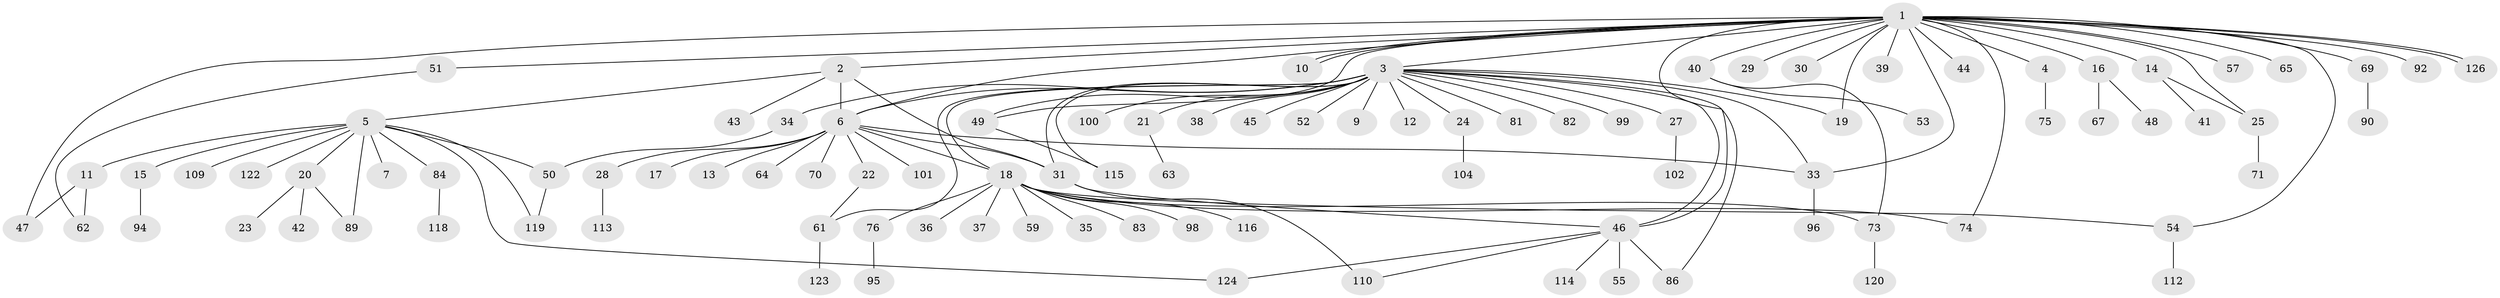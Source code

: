 // Generated by graph-tools (version 1.1) at 2025/51/02/27/25 19:51:58]
// undirected, 98 vertices, 124 edges
graph export_dot {
graph [start="1"]
  node [color=gray90,style=filled];
  1 [super="+125"];
  2;
  3 [super="+8"];
  4;
  5 [super="+87"];
  6 [super="+121"];
  7;
  9;
  10 [super="+77"];
  11;
  12;
  13;
  14 [super="+80"];
  15 [super="+106"];
  16 [super="+26"];
  17;
  18 [super="+32"];
  19;
  20 [super="+93"];
  21;
  22;
  23;
  24;
  25 [super="+66"];
  27 [super="+68"];
  28 [super="+78"];
  29;
  30 [super="+108"];
  31 [super="+88"];
  33 [super="+56"];
  34;
  35;
  36;
  37;
  38;
  39;
  40;
  41 [super="+79"];
  42;
  43 [super="+72"];
  44 [super="+85"];
  45;
  46 [super="+60"];
  47;
  48;
  49 [super="+105"];
  50 [super="+58"];
  51;
  52;
  53;
  54 [super="+103"];
  55;
  57 [super="+111"];
  59;
  61 [super="+91"];
  62 [super="+107"];
  63;
  64;
  65;
  67;
  69;
  70;
  71;
  73 [super="+117"];
  74;
  75;
  76;
  81;
  82;
  83;
  84;
  86;
  89;
  90;
  92;
  94;
  95 [super="+97"];
  96;
  98;
  99;
  100;
  101;
  102;
  104;
  109;
  110;
  112;
  113;
  114;
  115;
  116;
  118;
  119;
  120;
  122;
  123;
  124;
  126;
  1 -- 2;
  1 -- 3;
  1 -- 4;
  1 -- 6;
  1 -- 10;
  1 -- 10;
  1 -- 14;
  1 -- 16;
  1 -- 19;
  1 -- 25;
  1 -- 29;
  1 -- 30;
  1 -- 33;
  1 -- 39;
  1 -- 40;
  1 -- 44;
  1 -- 46;
  1 -- 47;
  1 -- 51;
  1 -- 54;
  1 -- 57;
  1 -- 65;
  1 -- 69;
  1 -- 74;
  1 -- 92;
  1 -- 126;
  1 -- 126;
  1 -- 49;
  2 -- 5;
  2 -- 6;
  2 -- 43;
  2 -- 31;
  3 -- 6;
  3 -- 18;
  3 -- 19;
  3 -- 21;
  3 -- 24;
  3 -- 27;
  3 -- 34;
  3 -- 38;
  3 -- 52;
  3 -- 61;
  3 -- 81;
  3 -- 86;
  3 -- 100;
  3 -- 33;
  3 -- 99;
  3 -- 9;
  3 -- 12;
  3 -- 45;
  3 -- 46;
  3 -- 49;
  3 -- 82;
  3 -- 115;
  3 -- 31;
  4 -- 75;
  5 -- 7;
  5 -- 11;
  5 -- 15;
  5 -- 20;
  5 -- 50;
  5 -- 84;
  5 -- 89;
  5 -- 109;
  5 -- 119;
  5 -- 122;
  5 -- 124;
  6 -- 13;
  6 -- 17;
  6 -- 18 [weight=2];
  6 -- 22;
  6 -- 28;
  6 -- 31;
  6 -- 33;
  6 -- 64;
  6 -- 70;
  6 -- 101;
  11 -- 47;
  11 -- 62;
  14 -- 41;
  14 -- 25;
  15 -- 94;
  16 -- 67;
  16 -- 48;
  18 -- 35;
  18 -- 36;
  18 -- 37;
  18 -- 59;
  18 -- 73;
  18 -- 74;
  18 -- 83;
  18 -- 98;
  18 -- 116;
  18 -- 54;
  18 -- 76;
  20 -- 23;
  20 -- 42;
  20 -- 89;
  21 -- 63;
  22 -- 61;
  24 -- 104;
  25 -- 71;
  27 -- 102;
  28 -- 113;
  31 -- 110;
  31 -- 46;
  33 -- 96;
  34 -- 50;
  40 -- 53;
  40 -- 73;
  46 -- 55;
  46 -- 86 [weight=2];
  46 -- 110;
  46 -- 114;
  46 -- 124;
  49 -- 115;
  50 -- 119;
  51 -- 62;
  54 -- 112;
  61 -- 123;
  69 -- 90;
  73 -- 120;
  76 -- 95;
  84 -- 118;
}
